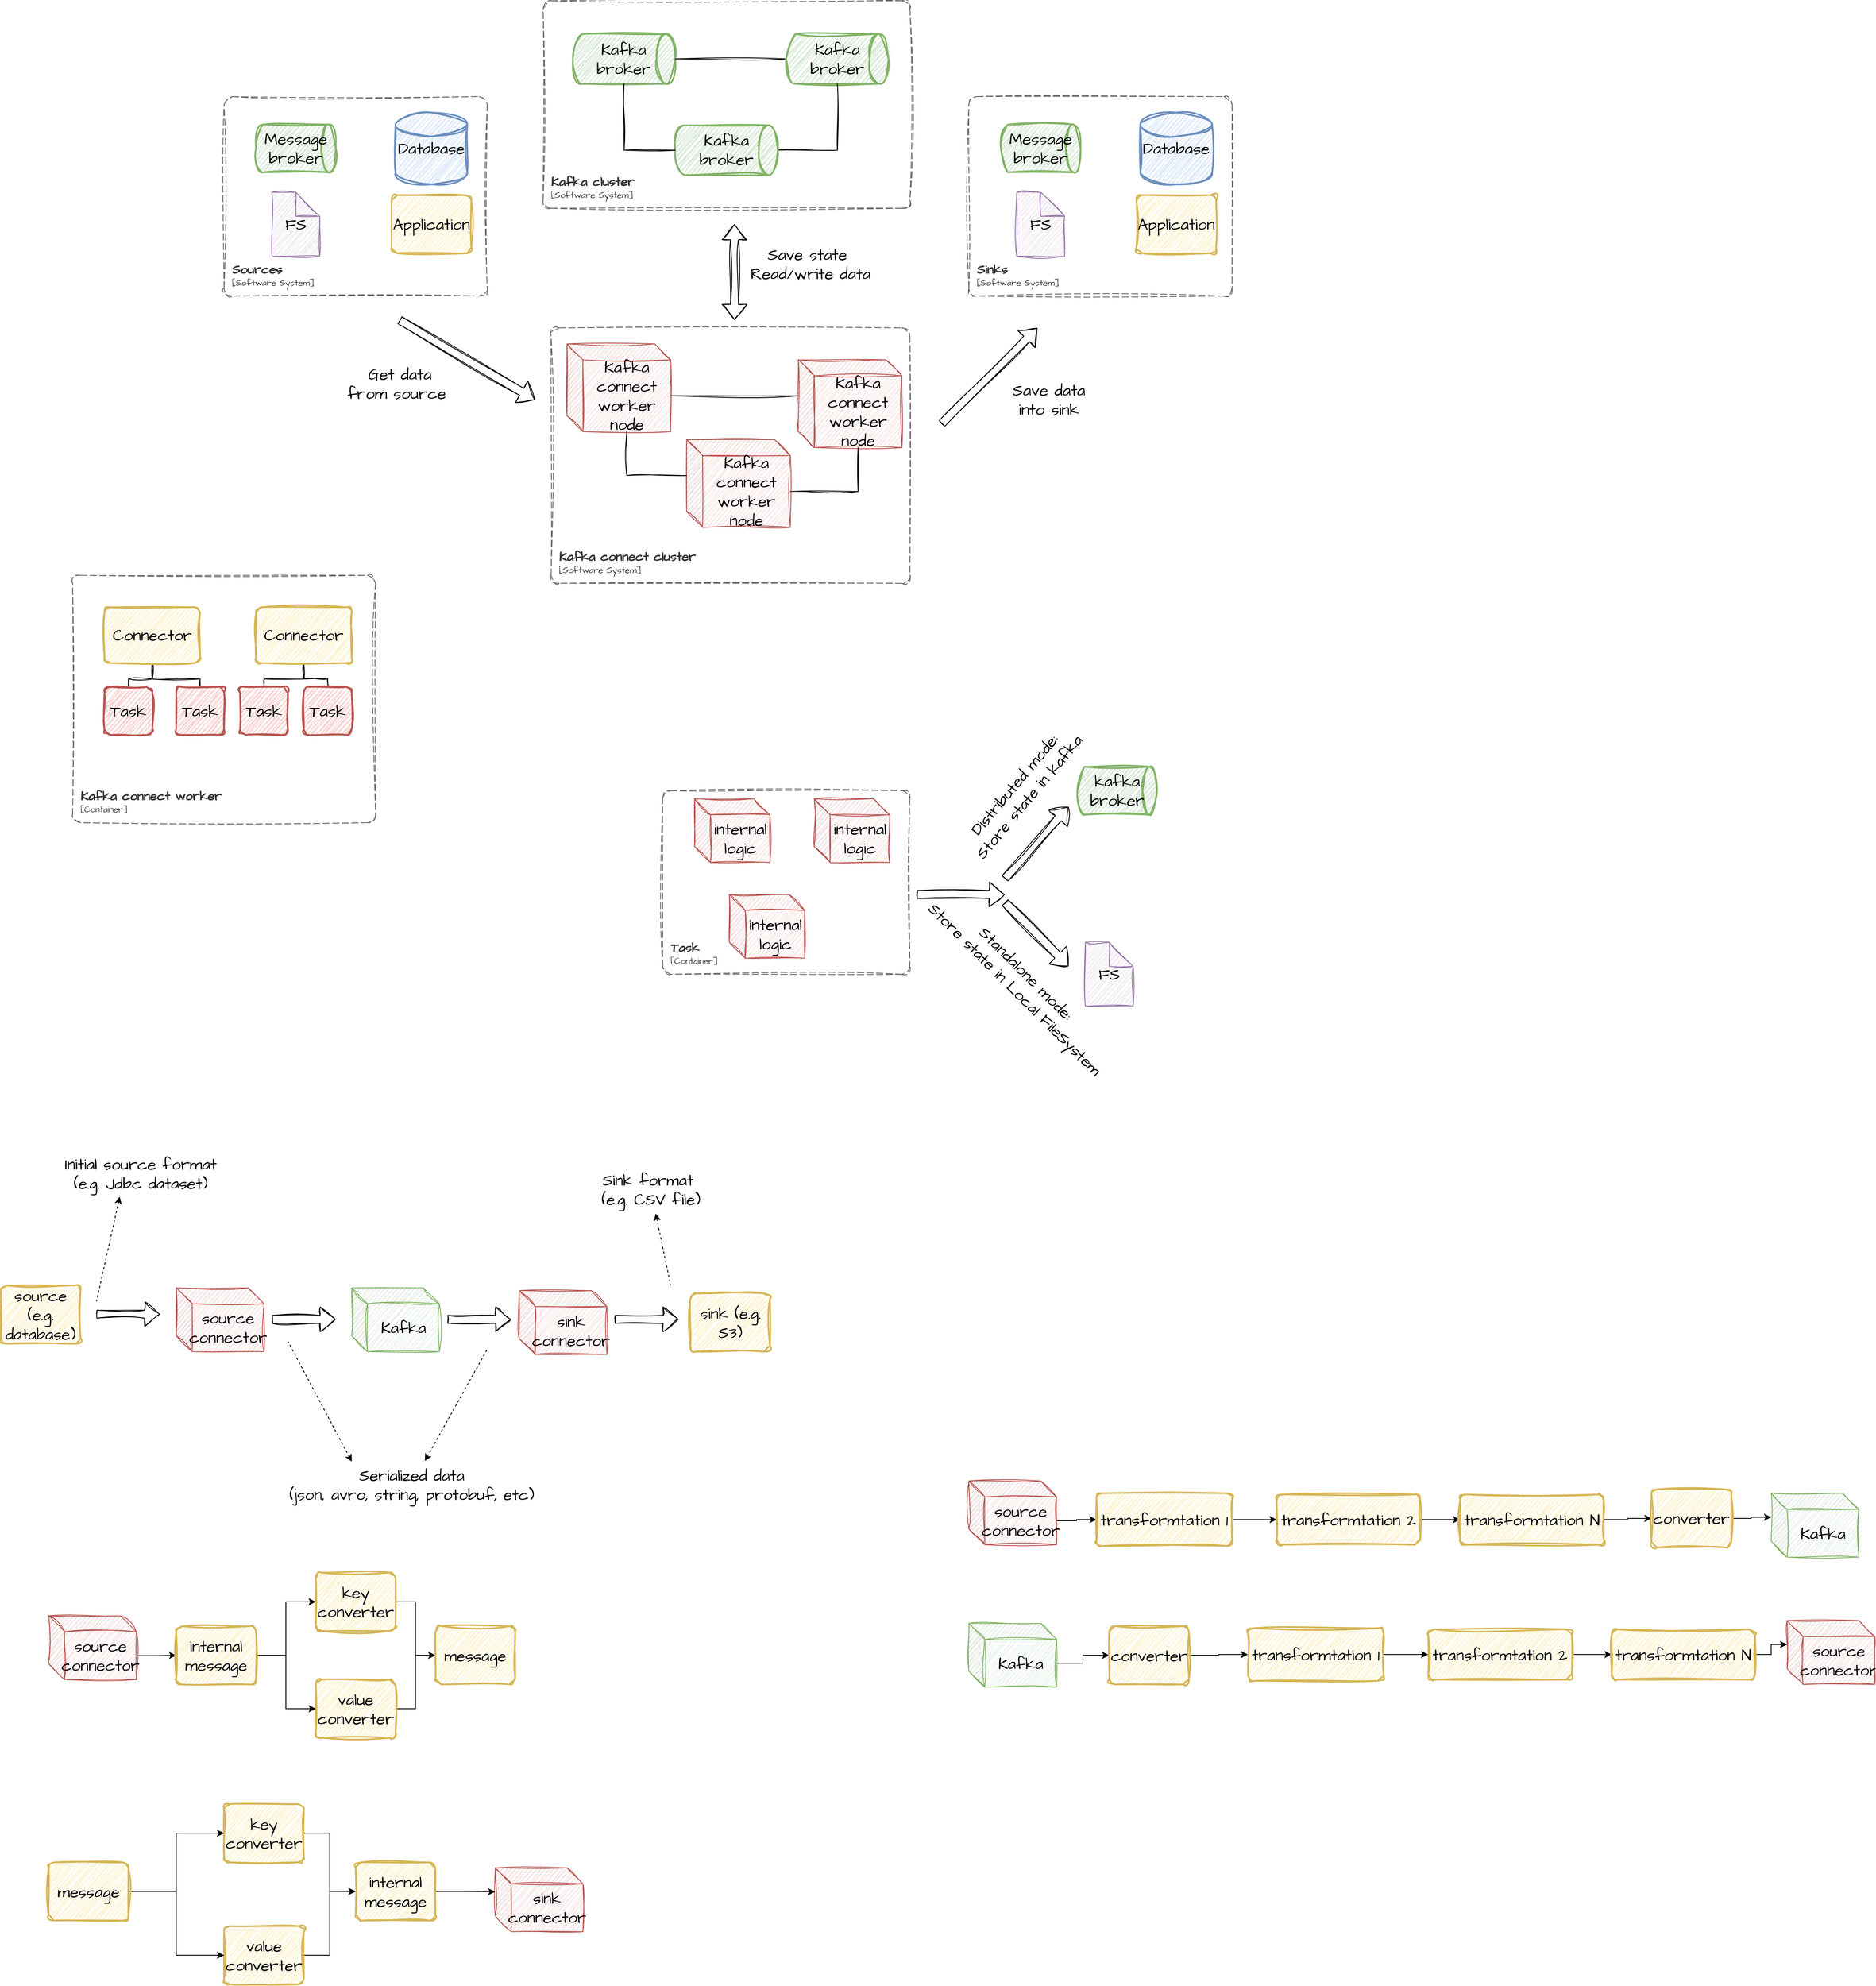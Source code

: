 <mxfile version="21.3.4" type="device">
  <diagram name="Page-1" id="x5lidyGt2dyA_7EBrP3c">
    <mxGraphModel dx="2492" dy="873" grid="1" gridSize="10" guides="1" tooltips="1" connect="1" arrows="1" fold="1" page="1" pageScale="1" pageWidth="827" pageHeight="1169" math="0" shadow="0">
      <root>
        <mxCell id="0" />
        <mxCell id="1" parent="0" />
        <mxCell id="piIGE8BUMLIYtCIoh87c-18" value="" style="group" parent="1" vertex="1" connectable="0">
          <mxGeometry x="-120" y="40" width="460" height="260" as="geometry" />
        </mxCell>
        <object placeholders="1" c4Name="Kafka cluster" c4Type="SystemScopeBoundary" c4Application="Software System" label="&lt;font style=&quot;font-size: 16px&quot;&gt;&lt;b&gt;&lt;div style=&quot;text-align: left&quot;&gt;%c4Name%&lt;/div&gt;&lt;/b&gt;&lt;/font&gt;&lt;div style=&quot;text-align: left&quot;&gt;[%c4Application%]&lt;/div&gt;" id="piIGE8BUMLIYtCIoh87c-10">
          <mxCell style="rounded=1;fontSize=11;whiteSpace=wrap;html=1;dashed=1;arcSize=20;fillColor=none;strokeColor=#666666;fontColor=#333333;labelBackgroundColor=none;align=left;verticalAlign=bottom;labelBorderColor=none;spacingTop=0;spacing=10;dashPattern=8 4;metaEdit=1;rotatable=0;perimeter=rectanglePerimeter;noLabel=0;labelPadding=0;allowArrows=0;connectable=0;expand=0;recursiveResize=0;editable=1;pointerEvents=0;absoluteArcSize=1;points=[[0.25,0,0],[0.5,0,0],[0.75,0,0],[1,0.25,0],[1,0.5,0],[1,0.75,0],[0.75,1,0],[0.5,1,0],[0.25,1,0],[0,0.75,0],[0,0.5,0],[0,0.25,0]];sketch=1;hachureGap=4;jiggle=2;curveFitting=1;fontFamily=Architects Daughter;fontSource=https%3A%2F%2Ffonts.googleapis.com%2Fcss%3Ffamily%3DArchitects%2BDaughter;" parent="piIGE8BUMLIYtCIoh87c-18" vertex="1">
            <mxGeometry width="460.0" height="260" as="geometry" />
          </mxCell>
        </object>
        <mxCell id="piIGE8BUMLIYtCIoh87c-12" value="Kafka broker" style="strokeWidth=2;html=1;shape=mxgraph.flowchart.direct_data;whiteSpace=wrap;sketch=1;hachureGap=4;jiggle=2;curveFitting=1;fontFamily=Architects Daughter;fontSource=https%3A%2F%2Ffonts.googleapis.com%2Fcss%3Ffamily%3DArchitects%2BDaughter;fontSize=20;fillColor=#d5e8d4;strokeColor=#82b366;" parent="piIGE8BUMLIYtCIoh87c-18" vertex="1">
          <mxGeometry x="37.442" y="41.6" width="128.372" height="62.4" as="geometry" />
        </mxCell>
        <mxCell id="piIGE8BUMLIYtCIoh87c-17" style="edgeStyle=orthogonalEdgeStyle;rounded=0;sketch=1;hachureGap=4;jiggle=2;curveFitting=1;orthogonalLoop=1;jettySize=auto;html=1;exitX=0;exitY=0.5;exitDx=0;exitDy=0;exitPerimeter=0;entryX=1;entryY=0.5;entryDx=0;entryDy=0;entryPerimeter=0;fontFamily=Architects Daughter;fontSource=https%3A%2F%2Ffonts.googleapis.com%2Fcss%3Ffamily%3DArchitects%2BDaughter;fontSize=16;endArrow=none;endFill=0;" parent="piIGE8BUMLIYtCIoh87c-18" source="piIGE8BUMLIYtCIoh87c-13" target="piIGE8BUMLIYtCIoh87c-12" edge="1">
          <mxGeometry relative="1" as="geometry" />
        </mxCell>
        <mxCell id="piIGE8BUMLIYtCIoh87c-13" value="Kafka broker" style="strokeWidth=2;html=1;shape=mxgraph.flowchart.direct_data;whiteSpace=wrap;sketch=1;hachureGap=4;jiggle=2;curveFitting=1;fontFamily=Architects Daughter;fontSource=https%3A%2F%2Ffonts.googleapis.com%2Fcss%3Ffamily%3DArchitects%2BDaughter;fontSize=20;fillColor=#d5e8d4;strokeColor=#82b366;" parent="piIGE8BUMLIYtCIoh87c-18" vertex="1">
          <mxGeometry x="304.884" y="41.6" width="128.372" height="62.4" as="geometry" />
        </mxCell>
        <mxCell id="piIGE8BUMLIYtCIoh87c-16" style="edgeStyle=orthogonalEdgeStyle;rounded=0;sketch=1;hachureGap=4;jiggle=2;curveFitting=1;orthogonalLoop=1;jettySize=auto;html=1;exitX=1;exitY=0.5;exitDx=0;exitDy=0;exitPerimeter=0;entryX=0.5;entryY=1;entryDx=0;entryDy=0;entryPerimeter=0;fontFamily=Architects Daughter;fontSource=https%3A%2F%2Ffonts.googleapis.com%2Fcss%3Ffamily%3DArchitects%2BDaughter;fontSize=16;endArrow=none;endFill=0;" parent="piIGE8BUMLIYtCIoh87c-18" source="piIGE8BUMLIYtCIoh87c-14" target="piIGE8BUMLIYtCIoh87c-13" edge="1">
          <mxGeometry relative="1" as="geometry" />
        </mxCell>
        <mxCell id="piIGE8BUMLIYtCIoh87c-14" value="Kafka broker" style="strokeWidth=2;html=1;shape=mxgraph.flowchart.direct_data;whiteSpace=wrap;sketch=1;hachureGap=4;jiggle=2;curveFitting=1;fontFamily=Architects Daughter;fontSource=https%3A%2F%2Ffonts.googleapis.com%2Fcss%3Ffamily%3DArchitects%2BDaughter;fontSize=20;fillColor=#d5e8d4;strokeColor=#82b366;" parent="piIGE8BUMLIYtCIoh87c-18" vertex="1">
          <mxGeometry x="165.814" y="156" width="128.372" height="62.4" as="geometry" />
        </mxCell>
        <mxCell id="piIGE8BUMLIYtCIoh87c-15" style="edgeStyle=orthogonalEdgeStyle;rounded=0;sketch=1;hachureGap=4;jiggle=2;curveFitting=1;orthogonalLoop=1;jettySize=auto;html=1;exitX=0.5;exitY=1;exitDx=0;exitDy=0;exitPerimeter=0;entryX=0;entryY=0.5;entryDx=0;entryDy=0;entryPerimeter=0;fontFamily=Architects Daughter;fontSource=https%3A%2F%2Ffonts.googleapis.com%2Fcss%3Ffamily%3DArchitects%2BDaughter;fontSize=16;endArrow=none;endFill=0;" parent="piIGE8BUMLIYtCIoh87c-18" source="piIGE8BUMLIYtCIoh87c-12" target="piIGE8BUMLIYtCIoh87c-14" edge="1">
          <mxGeometry relative="1" as="geometry" />
        </mxCell>
        <mxCell id="piIGE8BUMLIYtCIoh87c-38" value="" style="group" parent="1" vertex="1" connectable="0">
          <mxGeometry x="-110" y="450" width="450" height="320" as="geometry" />
        </mxCell>
        <mxCell id="piIGE8BUMLIYtCIoh87c-31" value="Kafka connect worker node" style="shape=cube;whiteSpace=wrap;html=1;boundedLbl=1;backgroundOutline=1;darkOpacity=0.05;darkOpacity2=0.1;sketch=1;hachureGap=4;jiggle=2;curveFitting=1;fontFamily=Architects Daughter;fontSource=https%3A%2F%2Ffonts.googleapis.com%2Fcss%3Ffamily%3DArchitects%2BDaughter;fontSize=20;fillColor=#f8cecc;strokeColor=#b85450;" parent="piIGE8BUMLIYtCIoh87c-38" vertex="1">
          <mxGeometry x="20" y="20" width="130" height="110" as="geometry" />
        </mxCell>
        <object placeholders="1" c4Name="Kafka connect cluster" c4Type="SystemScopeBoundary" c4Application="Software System" label="&lt;font style=&quot;font-size: 16px&quot;&gt;&lt;b&gt;&lt;div style=&quot;text-align: left&quot;&gt;%c4Name%&lt;/div&gt;&lt;/b&gt;&lt;/font&gt;&lt;div style=&quot;text-align: left&quot;&gt;[%c4Application%]&lt;/div&gt;" id="piIGE8BUMLIYtCIoh87c-19">
          <mxCell style="rounded=1;fontSize=11;whiteSpace=wrap;html=1;dashed=1;arcSize=20;fillColor=none;strokeColor=#666666;fontColor=#333333;labelBackgroundColor=none;align=left;verticalAlign=bottom;labelBorderColor=none;spacingTop=0;spacing=10;dashPattern=8 4;metaEdit=1;rotatable=0;perimeter=rectanglePerimeter;noLabel=0;labelPadding=0;allowArrows=0;connectable=0;expand=0;recursiveResize=0;editable=1;pointerEvents=0;absoluteArcSize=1;points=[[0.25,0,0],[0.5,0,0],[0.75,0,0],[1,0.25,0],[1,0.5,0],[1,0.75,0],[0.75,1,0],[0.5,1,0],[0.25,1,0],[0,0.75,0],[0,0.5,0],[0,0.25,0]];sketch=1;hachureGap=4;jiggle=2;curveFitting=1;fontFamily=Architects Daughter;fontSource=https%3A%2F%2Ffonts.googleapis.com%2Fcss%3Ffamily%3DArchitects%2BDaughter;" parent="piIGE8BUMLIYtCIoh87c-38" vertex="1">
            <mxGeometry width="450" height="320" as="geometry" />
          </mxCell>
        </object>
        <mxCell id="piIGE8BUMLIYtCIoh87c-37" style="edgeStyle=orthogonalEdgeStyle;rounded=0;sketch=1;hachureGap=4;jiggle=2;curveFitting=1;orthogonalLoop=1;jettySize=auto;html=1;exitX=0;exitY=0;exitDx=0;exitDy=45;exitPerimeter=0;entryX=0;entryY=0;entryDx=130;entryDy=65;entryPerimeter=0;fontFamily=Architects Daughter;fontSource=https%3A%2F%2Ffonts.googleapis.com%2Fcss%3Ffamily%3DArchitects%2BDaughter;fontSize=16;endArrow=none;endFill=0;" parent="piIGE8BUMLIYtCIoh87c-38" source="piIGE8BUMLIYtCIoh87c-33" target="piIGE8BUMLIYtCIoh87c-31" edge="1">
          <mxGeometry relative="1" as="geometry" />
        </mxCell>
        <mxCell id="piIGE8BUMLIYtCIoh87c-33" value="Kafka connect worker node" style="shape=cube;whiteSpace=wrap;html=1;boundedLbl=1;backgroundOutline=1;darkOpacity=0.05;darkOpacity2=0.1;sketch=1;hachureGap=4;jiggle=2;curveFitting=1;fontFamily=Architects Daughter;fontSource=https%3A%2F%2Ffonts.googleapis.com%2Fcss%3Ffamily%3DArchitects%2BDaughter;fontSize=20;fillColor=#f8cecc;strokeColor=#b85450;" parent="piIGE8BUMLIYtCIoh87c-38" vertex="1">
          <mxGeometry x="310" y="40" width="130" height="110" as="geometry" />
        </mxCell>
        <mxCell id="piIGE8BUMLIYtCIoh87c-36" style="edgeStyle=orthogonalEdgeStyle;rounded=0;sketch=1;hachureGap=4;jiggle=2;curveFitting=1;orthogonalLoop=1;jettySize=auto;html=1;exitX=0;exitY=0;exitDx=130;exitDy=65;exitPerimeter=0;entryX=0;entryY=0;entryDx=75;entryDy=110;entryPerimeter=0;fontFamily=Architects Daughter;fontSource=https%3A%2F%2Ffonts.googleapis.com%2Fcss%3Ffamily%3DArchitects%2BDaughter;fontSize=16;endArrow=none;endFill=0;" parent="piIGE8BUMLIYtCIoh87c-38" source="piIGE8BUMLIYtCIoh87c-34" target="piIGE8BUMLIYtCIoh87c-33" edge="1">
          <mxGeometry relative="1" as="geometry" />
        </mxCell>
        <mxCell id="piIGE8BUMLIYtCIoh87c-34" value="Kafka connect worker node" style="shape=cube;whiteSpace=wrap;html=1;boundedLbl=1;backgroundOutline=1;darkOpacity=0.05;darkOpacity2=0.1;sketch=1;hachureGap=4;jiggle=2;curveFitting=1;fontFamily=Architects Daughter;fontSource=https%3A%2F%2Ffonts.googleapis.com%2Fcss%3Ffamily%3DArchitects%2BDaughter;fontSize=20;fillColor=#f8cecc;strokeColor=#b85450;" parent="piIGE8BUMLIYtCIoh87c-38" vertex="1">
          <mxGeometry x="170" y="140" width="130" height="110" as="geometry" />
        </mxCell>
        <mxCell id="piIGE8BUMLIYtCIoh87c-35" style="edgeStyle=orthogonalEdgeStyle;rounded=0;sketch=1;hachureGap=4;jiggle=2;curveFitting=1;orthogonalLoop=1;jettySize=auto;html=1;exitX=0;exitY=0;exitDx=75;exitDy=110;exitPerimeter=0;entryX=0;entryY=0;entryDx=0;entryDy=45;entryPerimeter=0;fontFamily=Architects Daughter;fontSource=https%3A%2F%2Ffonts.googleapis.com%2Fcss%3Ffamily%3DArchitects%2BDaughter;fontSize=16;endArrow=none;endFill=0;" parent="piIGE8BUMLIYtCIoh87c-38" source="piIGE8BUMLIYtCIoh87c-31" target="piIGE8BUMLIYtCIoh87c-34" edge="1">
          <mxGeometry relative="1" as="geometry" />
        </mxCell>
        <mxCell id="piIGE8BUMLIYtCIoh87c-40" value="" style="group" parent="1" vertex="1" connectable="0">
          <mxGeometry x="-520" y="160" width="330" height="250" as="geometry" />
        </mxCell>
        <object placeholders="1" c4Name="Sources" c4Type="SystemScopeBoundary" c4Application="Software System" label="&lt;font style=&quot;font-size: 16px&quot;&gt;&lt;b&gt;&lt;div style=&quot;text-align: left&quot;&gt;%c4Name%&lt;/div&gt;&lt;/b&gt;&lt;/font&gt;&lt;div style=&quot;text-align: left&quot;&gt;[%c4Application%]&lt;/div&gt;" id="piIGE8BUMLIYtCIoh87c-27">
          <mxCell style="rounded=1;fontSize=11;whiteSpace=wrap;html=1;dashed=1;arcSize=20;fillColor=none;strokeColor=#666666;fontColor=#333333;labelBackgroundColor=none;align=left;verticalAlign=bottom;labelBorderColor=none;spacingTop=0;spacing=10;dashPattern=8 4;metaEdit=1;rotatable=0;perimeter=rectanglePerimeter;noLabel=0;labelPadding=0;allowArrows=0;connectable=0;expand=0;recursiveResize=0;editable=1;pointerEvents=0;absoluteArcSize=1;points=[[0.25,0,0],[0.5,0,0],[0.75,0,0],[1,0.25,0],[1,0.5,0],[1,0.75,0],[0.75,1,0],[0.5,1,0],[0.25,1,0],[0,0.75,0],[0,0.5,0],[0,0.25,0]];sketch=1;hachureGap=4;jiggle=2;curveFitting=1;fontFamily=Architects Daughter;fontSource=https%3A%2F%2Ffonts.googleapis.com%2Fcss%3Ffamily%3DArchitects%2BDaughter;" parent="piIGE8BUMLIYtCIoh87c-40" vertex="1">
            <mxGeometry width="330" height="250" as="geometry" />
          </mxCell>
        </object>
        <mxCell id="piIGE8BUMLIYtCIoh87c-28" value="Message broker" style="strokeWidth=2;html=1;shape=mxgraph.flowchart.direct_data;whiteSpace=wrap;sketch=1;hachureGap=4;jiggle=2;curveFitting=1;fontFamily=Architects Daughter;fontSource=https%3A%2F%2Ffonts.googleapis.com%2Fcss%3Ffamily%3DArchitects%2BDaughter;fontSize=20;fillColor=#d5e8d4;strokeColor=#82b366;" parent="piIGE8BUMLIYtCIoh87c-40" vertex="1">
          <mxGeometry x="40" y="35" width="100" height="60" as="geometry" />
        </mxCell>
        <mxCell id="piIGE8BUMLIYtCIoh87c-29" value="Database" style="strokeWidth=2;html=1;shape=mxgraph.flowchart.database;whiteSpace=wrap;sketch=1;hachureGap=4;jiggle=2;curveFitting=1;fontFamily=Architects Daughter;fontSource=https%3A%2F%2Ffonts.googleapis.com%2Fcss%3Ffamily%3DArchitects%2BDaughter;fontSize=20;fillColor=#dae8fc;strokeColor=#6c8ebf;" parent="piIGE8BUMLIYtCIoh87c-40" vertex="1">
          <mxGeometry x="215" y="20" width="90" height="90" as="geometry" />
        </mxCell>
        <mxCell id="piIGE8BUMLIYtCIoh87c-30" value="Application" style="rounded=1;whiteSpace=wrap;html=1;absoluteArcSize=1;arcSize=14;strokeWidth=2;sketch=1;hachureGap=4;jiggle=2;curveFitting=1;fontFamily=Architects Daughter;fontSource=https%3A%2F%2Ffonts.googleapis.com%2Fcss%3Ffamily%3DArchitects%2BDaughter;fontSize=20;fillColor=#fff2cc;strokeColor=#d6b656;" parent="piIGE8BUMLIYtCIoh87c-40" vertex="1">
          <mxGeometry x="210" y="123.5" width="100" height="73" as="geometry" />
        </mxCell>
        <mxCell id="piIGE8BUMLIYtCIoh87c-39" value="FS" style="shape=note;whiteSpace=wrap;html=1;backgroundOutline=1;darkOpacity=0.05;sketch=1;hachureGap=4;jiggle=2;curveFitting=1;fontFamily=Architects Daughter;fontSource=https%3A%2F%2Ffonts.googleapis.com%2Fcss%3Ffamily%3DArchitects%2BDaughter;fontSize=20;fillColor=#e1d5e7;strokeColor=#9673a6;" parent="piIGE8BUMLIYtCIoh87c-40" vertex="1">
          <mxGeometry x="60" y="120" width="60" height="80" as="geometry" />
        </mxCell>
        <mxCell id="piIGE8BUMLIYtCIoh87c-41" value="" style="group" parent="1" vertex="1" connectable="0">
          <mxGeometry x="414" y="160" width="330" height="250" as="geometry" />
        </mxCell>
        <object placeholders="1" c4Name="Sinks" c4Type="SystemScopeBoundary" c4Application="Software System" label="&lt;font style=&quot;font-size: 16px&quot;&gt;&lt;b&gt;&lt;div style=&quot;text-align: left&quot;&gt;%c4Name%&lt;/div&gt;&lt;/b&gt;&lt;/font&gt;&lt;div style=&quot;text-align: left&quot;&gt;[%c4Application%]&lt;/div&gt;" id="piIGE8BUMLIYtCIoh87c-42">
          <mxCell style="rounded=1;fontSize=11;whiteSpace=wrap;html=1;dashed=1;arcSize=20;fillColor=none;strokeColor=#666666;fontColor=#333333;labelBackgroundColor=none;align=left;verticalAlign=bottom;labelBorderColor=none;spacingTop=0;spacing=10;dashPattern=8 4;metaEdit=1;rotatable=0;perimeter=rectanglePerimeter;noLabel=0;labelPadding=0;allowArrows=0;connectable=0;expand=0;recursiveResize=0;editable=1;pointerEvents=0;absoluteArcSize=1;points=[[0.25,0,0],[0.5,0,0],[0.75,0,0],[1,0.25,0],[1,0.5,0],[1,0.75,0],[0.75,1,0],[0.5,1,0],[0.25,1,0],[0,0.75,0],[0,0.5,0],[0,0.25,0]];sketch=1;hachureGap=4;jiggle=2;curveFitting=1;fontFamily=Architects Daughter;fontSource=https%3A%2F%2Ffonts.googleapis.com%2Fcss%3Ffamily%3DArchitects%2BDaughter;" parent="piIGE8BUMLIYtCIoh87c-41" vertex="1">
            <mxGeometry width="330" height="250" as="geometry" />
          </mxCell>
        </object>
        <mxCell id="piIGE8BUMLIYtCIoh87c-43" value="Message broker" style="strokeWidth=2;html=1;shape=mxgraph.flowchart.direct_data;whiteSpace=wrap;sketch=1;hachureGap=4;jiggle=2;curveFitting=1;fontFamily=Architects Daughter;fontSource=https%3A%2F%2Ffonts.googleapis.com%2Fcss%3Ffamily%3DArchitects%2BDaughter;fontSize=20;fillColor=#d5e8d4;strokeColor=#82b366;" parent="piIGE8BUMLIYtCIoh87c-41" vertex="1">
          <mxGeometry x="40" y="35" width="100" height="60" as="geometry" />
        </mxCell>
        <mxCell id="piIGE8BUMLIYtCIoh87c-44" value="Database" style="strokeWidth=2;html=1;shape=mxgraph.flowchart.database;whiteSpace=wrap;sketch=1;hachureGap=4;jiggle=2;curveFitting=1;fontFamily=Architects Daughter;fontSource=https%3A%2F%2Ffonts.googleapis.com%2Fcss%3Ffamily%3DArchitects%2BDaughter;fontSize=20;fillColor=#dae8fc;strokeColor=#6c8ebf;" parent="piIGE8BUMLIYtCIoh87c-41" vertex="1">
          <mxGeometry x="215" y="20" width="90" height="90" as="geometry" />
        </mxCell>
        <mxCell id="piIGE8BUMLIYtCIoh87c-45" value="Application" style="rounded=1;whiteSpace=wrap;html=1;absoluteArcSize=1;arcSize=14;strokeWidth=2;sketch=1;hachureGap=4;jiggle=2;curveFitting=1;fontFamily=Architects Daughter;fontSource=https%3A%2F%2Ffonts.googleapis.com%2Fcss%3Ffamily%3DArchitects%2BDaughter;fontSize=20;fillColor=#fff2cc;strokeColor=#d6b656;" parent="piIGE8BUMLIYtCIoh87c-41" vertex="1">
          <mxGeometry x="210" y="123.5" width="100" height="73" as="geometry" />
        </mxCell>
        <mxCell id="piIGE8BUMLIYtCIoh87c-46" value="FS" style="shape=note;whiteSpace=wrap;html=1;backgroundOutline=1;darkOpacity=0.05;sketch=1;hachureGap=4;jiggle=2;curveFitting=1;fontFamily=Architects Daughter;fontSource=https%3A%2F%2Ffonts.googleapis.com%2Fcss%3Ffamily%3DArchitects%2BDaughter;fontSize=20;fillColor=#e1d5e7;strokeColor=#9673a6;" parent="piIGE8BUMLIYtCIoh87c-41" vertex="1">
          <mxGeometry x="60" y="120" width="60" height="80" as="geometry" />
        </mxCell>
        <mxCell id="piIGE8BUMLIYtCIoh87c-47" value="" style="shape=flexArrow;endArrow=classic;startArrow=classic;html=1;rounded=0;sketch=1;hachureGap=4;jiggle=2;curveFitting=1;fontFamily=Architects Daughter;fontSource=https%3A%2F%2Ffonts.googleapis.com%2Fcss%3Ffamily%3DArchitects%2BDaughter;fontSize=16;" parent="1" edge="1">
          <mxGeometry width="100" height="100" relative="1" as="geometry">
            <mxPoint x="120" y="440" as="sourcePoint" />
            <mxPoint x="120" y="320" as="targetPoint" />
          </mxGeometry>
        </mxCell>
        <mxCell id="piIGE8BUMLIYtCIoh87c-48" value="" style="shape=flexArrow;endArrow=classic;html=1;rounded=0;sketch=1;hachureGap=4;jiggle=2;curveFitting=1;fontFamily=Architects Daughter;fontSource=https%3A%2F%2Ffonts.googleapis.com%2Fcss%3Ffamily%3DArchitects%2BDaughter;fontSize=16;" parent="1" edge="1">
          <mxGeometry width="50" height="50" relative="1" as="geometry">
            <mxPoint x="-300" y="440" as="sourcePoint" />
            <mxPoint x="-130" y="540" as="targetPoint" />
          </mxGeometry>
        </mxCell>
        <mxCell id="piIGE8BUMLIYtCIoh87c-49" value="" style="shape=flexArrow;endArrow=classic;html=1;rounded=0;sketch=1;hachureGap=4;jiggle=2;curveFitting=1;fontFamily=Architects Daughter;fontSource=https%3A%2F%2Ffonts.googleapis.com%2Fcss%3Ffamily%3DArchitects%2BDaughter;fontSize=16;" parent="1" edge="1">
          <mxGeometry width="50" height="50" relative="1" as="geometry">
            <mxPoint x="380.0" y="570" as="sourcePoint" />
            <mxPoint x="500" y="450" as="targetPoint" />
          </mxGeometry>
        </mxCell>
        <mxCell id="piIGE8BUMLIYtCIoh87c-50" value="Save state&amp;nbsp;&lt;br&gt;Read/write data" style="text;html=1;align=center;verticalAlign=middle;resizable=0;points=[];autosize=1;strokeColor=none;fillColor=none;fontSize=20;fontFamily=Architects Daughter;" parent="1" vertex="1">
          <mxGeometry x="130" y="340" width="170" height="60" as="geometry" />
        </mxCell>
        <mxCell id="piIGE8BUMLIYtCIoh87c-51" value="Get data &lt;br&gt;from source&amp;nbsp;" style="text;html=1;align=center;verticalAlign=middle;resizable=0;points=[];autosize=1;strokeColor=none;fillColor=none;fontSize=20;fontFamily=Architects Daughter;" parent="1" vertex="1">
          <mxGeometry x="-380" y="490" width="160" height="60" as="geometry" />
        </mxCell>
        <mxCell id="piIGE8BUMLIYtCIoh87c-52" value="Save data&lt;br&gt;into sink" style="text;html=1;align=center;verticalAlign=middle;resizable=0;points=[];autosize=1;strokeColor=none;fillColor=none;fontSize=20;fontFamily=Architects Daughter;" parent="1" vertex="1">
          <mxGeometry x="459" y="510" width="110" height="60" as="geometry" />
        </mxCell>
        <object placeholders="1" c4Name="Kafka connect worker" c4Type="ContainerScopeBoundary" c4Application="Container" label="&lt;font style=&quot;font-size: 16px&quot;&gt;&lt;b&gt;&lt;div style=&quot;text-align: left&quot;&gt;%c4Name%&lt;/div&gt;&lt;/b&gt;&lt;/font&gt;&lt;div style=&quot;text-align: left&quot;&gt;[%c4Application%]&lt;/div&gt;" id="piIGE8BUMLIYtCIoh87c-53">
          <mxCell style="rounded=1;fontSize=11;whiteSpace=wrap;html=1;dashed=1;arcSize=20;fillColor=none;strokeColor=#666666;fontColor=#333333;labelBackgroundColor=none;align=left;verticalAlign=bottom;labelBorderColor=none;spacingTop=0;spacing=10;dashPattern=8 4;metaEdit=1;rotatable=0;perimeter=rectanglePerimeter;noLabel=0;labelPadding=0;allowArrows=0;connectable=0;expand=0;recursiveResize=0;editable=1;pointerEvents=0;absoluteArcSize=1;points=[[0.25,0,0],[0.5,0,0],[0.75,0,0],[1,0.25,0],[1,0.5,0],[1,0.75,0],[0.75,1,0],[0.5,1,0],[0.25,1,0],[0,0.75,0],[0,0.5,0],[0,0.25,0]];sketch=1;hachureGap=4;jiggle=2;curveFitting=1;fontFamily=Architects Daughter;fontSource=https%3A%2F%2Ffonts.googleapis.com%2Fcss%3Ffamily%3DArchitects%2BDaughter;" parent="1" vertex="1">
            <mxGeometry x="-710" y="760" width="380" height="310" as="geometry" />
          </mxCell>
        </object>
        <mxCell id="piIGE8BUMLIYtCIoh87c-61" style="edgeStyle=orthogonalEdgeStyle;rounded=0;sketch=1;hachureGap=4;jiggle=2;curveFitting=1;orthogonalLoop=1;jettySize=auto;html=1;exitX=0.5;exitY=1;exitDx=0;exitDy=0;entryX=0.5;entryY=0;entryDx=0;entryDy=0;fontFamily=Architects Daughter;fontSource=https%3A%2F%2Ffonts.googleapis.com%2Fcss%3Ffamily%3DArchitects%2BDaughter;fontSize=16;endArrow=none;endFill=0;" parent="1" source="piIGE8BUMLIYtCIoh87c-54" target="piIGE8BUMLIYtCIoh87c-56" edge="1">
          <mxGeometry relative="1" as="geometry" />
        </mxCell>
        <mxCell id="piIGE8BUMLIYtCIoh87c-62" style="edgeStyle=orthogonalEdgeStyle;rounded=0;sketch=1;hachureGap=4;jiggle=2;curveFitting=1;orthogonalLoop=1;jettySize=auto;html=1;exitX=0.5;exitY=1;exitDx=0;exitDy=0;entryX=0.5;entryY=0;entryDx=0;entryDy=0;fontFamily=Architects Daughter;fontSource=https%3A%2F%2Ffonts.googleapis.com%2Fcss%3Ffamily%3DArchitects%2BDaughter;fontSize=16;endArrow=none;endFill=0;" parent="1" source="piIGE8BUMLIYtCIoh87c-54" target="piIGE8BUMLIYtCIoh87c-57" edge="1">
          <mxGeometry relative="1" as="geometry" />
        </mxCell>
        <mxCell id="piIGE8BUMLIYtCIoh87c-54" value="Connector" style="rounded=1;whiteSpace=wrap;html=1;absoluteArcSize=1;arcSize=14;strokeWidth=2;sketch=1;hachureGap=4;jiggle=2;curveFitting=1;fontFamily=Architects Daughter;fontSource=https%3A%2F%2Ffonts.googleapis.com%2Fcss%3Ffamily%3DArchitects%2BDaughter;fontSize=20;fillColor=#fff2cc;strokeColor=#d6b656;" parent="1" vertex="1">
          <mxGeometry x="-670" y="800" width="120" height="70" as="geometry" />
        </mxCell>
        <mxCell id="piIGE8BUMLIYtCIoh87c-63" style="edgeStyle=orthogonalEdgeStyle;rounded=0;sketch=1;hachureGap=4;jiggle=2;curveFitting=1;orthogonalLoop=1;jettySize=auto;html=1;exitX=0.5;exitY=1;exitDx=0;exitDy=0;entryX=0.5;entryY=0;entryDx=0;entryDy=0;fontFamily=Architects Daughter;fontSource=https%3A%2F%2Ffonts.googleapis.com%2Fcss%3Ffamily%3DArchitects%2BDaughter;fontSize=16;endArrow=none;endFill=0;" parent="1" source="piIGE8BUMLIYtCIoh87c-55" target="piIGE8BUMLIYtCIoh87c-58" edge="1">
          <mxGeometry relative="1" as="geometry" />
        </mxCell>
        <mxCell id="piIGE8BUMLIYtCIoh87c-64" style="edgeStyle=orthogonalEdgeStyle;rounded=0;sketch=1;hachureGap=4;jiggle=2;curveFitting=1;orthogonalLoop=1;jettySize=auto;html=1;exitX=0.5;exitY=1;exitDx=0;exitDy=0;entryX=0.5;entryY=0;entryDx=0;entryDy=0;fontFamily=Architects Daughter;fontSource=https%3A%2F%2Ffonts.googleapis.com%2Fcss%3Ffamily%3DArchitects%2BDaughter;fontSize=16;endArrow=none;endFill=0;" parent="1" source="piIGE8BUMLIYtCIoh87c-55" target="piIGE8BUMLIYtCIoh87c-59" edge="1">
          <mxGeometry relative="1" as="geometry" />
        </mxCell>
        <mxCell id="piIGE8BUMLIYtCIoh87c-55" value="Connector" style="rounded=1;whiteSpace=wrap;html=1;absoluteArcSize=1;arcSize=14;strokeWidth=2;sketch=1;hachureGap=4;jiggle=2;curveFitting=1;fontFamily=Architects Daughter;fontSource=https%3A%2F%2Ffonts.googleapis.com%2Fcss%3Ffamily%3DArchitects%2BDaughter;fontSize=20;fillColor=#fff2cc;strokeColor=#d6b656;" parent="1" vertex="1">
          <mxGeometry x="-480" y="800" width="120" height="70" as="geometry" />
        </mxCell>
        <mxCell id="piIGE8BUMLIYtCIoh87c-56" value="Task" style="rounded=1;whiteSpace=wrap;html=1;absoluteArcSize=1;arcSize=14;strokeWidth=2;sketch=1;hachureGap=4;jiggle=2;curveFitting=1;fontFamily=Architects Daughter;fontSource=https%3A%2F%2Ffonts.googleapis.com%2Fcss%3Ffamily%3DArchitects%2BDaughter;fontSize=20;fillColor=#f8cecc;strokeColor=#b85450;" parent="1" vertex="1">
          <mxGeometry x="-670" y="900" width="60" height="60" as="geometry" />
        </mxCell>
        <mxCell id="piIGE8BUMLIYtCIoh87c-57" value="Task" style="rounded=1;whiteSpace=wrap;html=1;absoluteArcSize=1;arcSize=14;strokeWidth=2;sketch=1;hachureGap=4;jiggle=2;curveFitting=1;fontFamily=Architects Daughter;fontSource=https%3A%2F%2Ffonts.googleapis.com%2Fcss%3Ffamily%3DArchitects%2BDaughter;fontSize=20;fillColor=#f8cecc;strokeColor=#b85450;" parent="1" vertex="1">
          <mxGeometry x="-580" y="900" width="60" height="60" as="geometry" />
        </mxCell>
        <mxCell id="piIGE8BUMLIYtCIoh87c-58" value="Task" style="rounded=1;whiteSpace=wrap;html=1;absoluteArcSize=1;arcSize=14;strokeWidth=2;sketch=1;hachureGap=4;jiggle=2;curveFitting=1;fontFamily=Architects Daughter;fontSource=https%3A%2F%2Ffonts.googleapis.com%2Fcss%3Ffamily%3DArchitects%2BDaughter;fontSize=20;fillColor=#f8cecc;strokeColor=#b85450;" parent="1" vertex="1">
          <mxGeometry x="-500" y="900" width="60" height="60" as="geometry" />
        </mxCell>
        <mxCell id="piIGE8BUMLIYtCIoh87c-59" value="Task" style="rounded=1;whiteSpace=wrap;html=1;absoluteArcSize=1;arcSize=14;strokeWidth=2;sketch=1;hachureGap=4;jiggle=2;curveFitting=1;fontFamily=Architects Daughter;fontSource=https%3A%2F%2Ffonts.googleapis.com%2Fcss%3Ffamily%3DArchitects%2BDaughter;fontSize=20;fillColor=#f8cecc;strokeColor=#b85450;" parent="1" vertex="1">
          <mxGeometry x="-420" y="900" width="60" height="60" as="geometry" />
        </mxCell>
        <object placeholders="1" c4Name="Task" c4Type="ContainerScopeBoundary" c4Application="Container" label="&lt;font style=&quot;font-size: 16px&quot;&gt;&lt;b&gt;&lt;div style=&quot;text-align: left&quot;&gt;%c4Name%&lt;/div&gt;&lt;/b&gt;&lt;/font&gt;&lt;div style=&quot;text-align: left&quot;&gt;[%c4Application%]&lt;/div&gt;" id="BXxv7Mt1c0k8-cqSxBr2-15">
          <mxCell style="rounded=1;fontSize=11;whiteSpace=wrap;html=1;dashed=1;arcSize=20;fillColor=none;strokeColor=#666666;fontColor=#333333;labelBackgroundColor=none;align=left;verticalAlign=bottom;labelBorderColor=none;spacingTop=0;spacing=10;dashPattern=8 4;metaEdit=1;rotatable=0;perimeter=rectanglePerimeter;noLabel=0;labelPadding=0;allowArrows=0;connectable=0;expand=0;recursiveResize=0;editable=1;pointerEvents=0;absoluteArcSize=1;points=[[0.25,0,0],[0.5,0,0],[0.75,0,0],[1,0.25,0],[1,0.5,0],[1,0.75,0],[0.75,1,0],[0.5,1,0],[0.25,1,0],[0,0.75,0],[0,0.5,0],[0,0.25,0]];sketch=1;hachureGap=4;jiggle=2;curveFitting=1;fontFamily=Architects Daughter;fontSource=https%3A%2F%2Ffonts.googleapis.com%2Fcss%3Ffamily%3DArchitects%2BDaughter;" parent="1" vertex="1">
            <mxGeometry x="30" y="1030" width="310" height="230" as="geometry" />
          </mxCell>
        </object>
        <mxCell id="BXxv7Mt1c0k8-cqSxBr2-16" value="internal logic" style="shape=cube;whiteSpace=wrap;html=1;boundedLbl=1;backgroundOutline=1;darkOpacity=0.05;darkOpacity2=0.1;sketch=1;hachureGap=4;jiggle=2;curveFitting=1;fontFamily=Architects Daughter;fontSource=https%3A%2F%2Ffonts.googleapis.com%2Fcss%3Ffamily%3DArchitects%2BDaughter;fontSize=20;fillColor=#f8cecc;strokeColor=#b85450;" parent="1" vertex="1">
          <mxGeometry x="70" y="1040" width="94.55" height="80" as="geometry" />
        </mxCell>
        <mxCell id="BXxv7Mt1c0k8-cqSxBr2-17" value="internal logic" style="shape=cube;whiteSpace=wrap;html=1;boundedLbl=1;backgroundOutline=1;darkOpacity=0.05;darkOpacity2=0.1;sketch=1;hachureGap=4;jiggle=2;curveFitting=1;fontFamily=Architects Daughter;fontSource=https%3A%2F%2Ffonts.googleapis.com%2Fcss%3Ffamily%3DArchitects%2BDaughter;fontSize=20;fillColor=#f8cecc;strokeColor=#b85450;" parent="1" vertex="1">
          <mxGeometry x="220" y="1040" width="94.55" height="80" as="geometry" />
        </mxCell>
        <mxCell id="BXxv7Mt1c0k8-cqSxBr2-18" value="internal logic" style="shape=cube;whiteSpace=wrap;html=1;boundedLbl=1;backgroundOutline=1;darkOpacity=0.05;darkOpacity2=0.1;sketch=1;hachureGap=4;jiggle=2;curveFitting=1;fontFamily=Architects Daughter;fontSource=https%3A%2F%2Ffonts.googleapis.com%2Fcss%3Ffamily%3DArchitects%2BDaughter;fontSize=20;fillColor=#f8cecc;strokeColor=#b85450;" parent="1" vertex="1">
          <mxGeometry x="113.55" y="1160" width="94.55" height="80" as="geometry" />
        </mxCell>
        <mxCell id="BXxv7Mt1c0k8-cqSxBr2-19" value="kafka broker" style="strokeWidth=2;html=1;shape=mxgraph.flowchart.direct_data;whiteSpace=wrap;sketch=1;hachureGap=4;jiggle=2;curveFitting=1;fontFamily=Architects Daughter;fontSource=https%3A%2F%2Ffonts.googleapis.com%2Fcss%3Ffamily%3DArchitects%2BDaughter;fontSize=20;fillColor=#d5e8d4;strokeColor=#82b366;" parent="1" vertex="1">
          <mxGeometry x="550" y="1000" width="100" height="60" as="geometry" />
        </mxCell>
        <mxCell id="BXxv7Mt1c0k8-cqSxBr2-20" value="FS" style="shape=note;whiteSpace=wrap;html=1;backgroundOutline=1;darkOpacity=0.05;sketch=1;hachureGap=4;jiggle=2;curveFitting=1;fontFamily=Architects Daughter;fontSource=https%3A%2F%2Ffonts.googleapis.com%2Fcss%3Ffamily%3DArchitects%2BDaughter;fontSize=20;fillColor=#e1d5e7;strokeColor=#9673a6;" parent="1" vertex="1">
          <mxGeometry x="560" y="1220" width="60" height="80" as="geometry" />
        </mxCell>
        <mxCell id="BXxv7Mt1c0k8-cqSxBr2-21" value="" style="shape=flexArrow;endArrow=classic;html=1;rounded=0;sketch=1;hachureGap=4;jiggle=2;curveFitting=1;fontFamily=Architects Daughter;fontSource=https%3A%2F%2Ffonts.googleapis.com%2Fcss%3Ffamily%3DArchitects%2BDaughter;fontSize=16;" parent="1" edge="1">
          <mxGeometry width="50" height="50" relative="1" as="geometry">
            <mxPoint x="349" y="1160" as="sourcePoint" />
            <mxPoint x="459" y="1160" as="targetPoint" />
          </mxGeometry>
        </mxCell>
        <mxCell id="BXxv7Mt1c0k8-cqSxBr2-22" value="" style="shape=flexArrow;endArrow=classic;html=1;rounded=0;sketch=1;hachureGap=4;jiggle=2;curveFitting=1;fontFamily=Architects Daughter;fontSource=https%3A%2F%2Ffonts.googleapis.com%2Fcss%3Ffamily%3DArchitects%2BDaughter;fontSize=16;" parent="1" edge="1">
          <mxGeometry width="50" height="50" relative="1" as="geometry">
            <mxPoint x="459" y="1140" as="sourcePoint" />
            <mxPoint x="539" y="1050" as="targetPoint" />
          </mxGeometry>
        </mxCell>
        <mxCell id="BXxv7Mt1c0k8-cqSxBr2-23" value="" style="shape=flexArrow;endArrow=classic;html=1;rounded=0;sketch=1;hachureGap=4;jiggle=2;curveFitting=1;fontFamily=Architects Daughter;fontSource=https%3A%2F%2Ffonts.googleapis.com%2Fcss%3Ffamily%3DArchitects%2BDaughter;fontSize=16;" parent="1" edge="1">
          <mxGeometry width="50" height="50" relative="1" as="geometry">
            <mxPoint x="459" y="1170" as="sourcePoint" />
            <mxPoint x="539" y="1250" as="targetPoint" />
          </mxGeometry>
        </mxCell>
        <mxCell id="BXxv7Mt1c0k8-cqSxBr2-24" value="Distributed mode: &lt;br&gt;Store state in kafka" style="text;html=1;align=center;verticalAlign=middle;resizable=0;points=[];autosize=1;strokeColor=none;fillColor=none;fontSize=20;fontFamily=Architects Daughter;rotation=-50;" parent="1" vertex="1">
          <mxGeometry x="370" y="1000" width="220" height="60" as="geometry" />
        </mxCell>
        <mxCell id="BXxv7Mt1c0k8-cqSxBr2-25" value="Standalone mode:&amp;nbsp;&lt;br&gt;Store state in Local FileSystem" style="text;html=1;align=center;verticalAlign=middle;resizable=0;points=[];autosize=1;strokeColor=none;fillColor=none;fontSize=20;fontFamily=Architects Daughter;rotation=45;" parent="1" vertex="1">
          <mxGeometry x="320" y="1240" width="320" height="60" as="geometry" />
        </mxCell>
        <mxCell id="orqKOHfz6Fz2BmQmLYop-10" value="Kafka" style="shape=cube;whiteSpace=wrap;html=1;boundedLbl=1;backgroundOutline=1;darkOpacity=0.05;darkOpacity2=0.1;sketch=1;hachureGap=4;jiggle=2;curveFitting=1;fontFamily=Architects Daughter;fontSource=https%3A%2F%2Ffonts.googleapis.com%2Fcss%3Ffamily%3DArchitects%2BDaughter;fontSize=20;fillColor=#d5e8d4;strokeColor=#82b366;" vertex="1" parent="1">
          <mxGeometry x="-360" y="1653" width="110" height="80" as="geometry" />
        </mxCell>
        <mxCell id="orqKOHfz6Fz2BmQmLYop-13" value="source connector" style="shape=cube;whiteSpace=wrap;html=1;boundedLbl=1;backgroundOutline=1;darkOpacity=0.05;darkOpacity2=0.1;sketch=1;hachureGap=4;jiggle=2;curveFitting=1;fontFamily=Architects Daughter;fontSource=https%3A%2F%2Ffonts.googleapis.com%2Fcss%3Ffamily%3DArchitects%2BDaughter;fontSize=20;fillColor=#f8cecc;strokeColor=#b85450;" vertex="1" parent="1">
          <mxGeometry x="-580" y="1653" width="110" height="80" as="geometry" />
        </mxCell>
        <mxCell id="orqKOHfz6Fz2BmQmLYop-14" value="sink connector" style="shape=cube;whiteSpace=wrap;html=1;boundedLbl=1;backgroundOutline=1;darkOpacity=0.05;darkOpacity2=0.1;sketch=1;hachureGap=4;jiggle=2;curveFitting=1;fontFamily=Architects Daughter;fontSource=https%3A%2F%2Ffonts.googleapis.com%2Fcss%3Ffamily%3DArchitects%2BDaughter;fontSize=20;fillColor=#f8cecc;strokeColor=#b85450;" vertex="1" parent="1">
          <mxGeometry x="-150" y="1656.5" width="110" height="80" as="geometry" />
        </mxCell>
        <mxCell id="orqKOHfz6Fz2BmQmLYop-15" value="source (e.g. database)" style="rounded=1;whiteSpace=wrap;html=1;absoluteArcSize=1;arcSize=14;strokeWidth=2;sketch=1;hachureGap=4;jiggle=2;curveFitting=1;fontFamily=Architects Daughter;fontSource=https%3A%2F%2Ffonts.googleapis.com%2Fcss%3Ffamily%3DArchitects%2BDaughter;fontSize=20;fillColor=#fff2cc;strokeColor=#d6b656;" vertex="1" parent="1">
          <mxGeometry x="-800" y="1650" width="100" height="73" as="geometry" />
        </mxCell>
        <mxCell id="orqKOHfz6Fz2BmQmLYop-16" value="sink (e.g. S3)" style="rounded=1;whiteSpace=wrap;html=1;absoluteArcSize=1;arcSize=14;strokeWidth=2;sketch=1;hachureGap=4;jiggle=2;curveFitting=1;fontFamily=Architects Daughter;fontSource=https%3A%2F%2Ffonts.googleapis.com%2Fcss%3Ffamily%3DArchitects%2BDaughter;fontSize=20;fillColor=#fff2cc;strokeColor=#d6b656;" vertex="1" parent="1">
          <mxGeometry x="64.55" y="1660" width="100" height="73" as="geometry" />
        </mxCell>
        <mxCell id="orqKOHfz6Fz2BmQmLYop-24" value="" style="shape=flexArrow;endArrow=classic;html=1;rounded=0;sketch=1;hachureGap=4;jiggle=2;curveFitting=1;fontFamily=Architects Daughter;fontSource=https%3A%2F%2Ffonts.googleapis.com%2Fcss%3Ffamily%3DArchitects%2BDaughter;fontSize=16;" edge="1" parent="1">
          <mxGeometry width="50" height="50" relative="1" as="geometry">
            <mxPoint x="-680" y="1686" as="sourcePoint" />
            <mxPoint x="-600" y="1686" as="targetPoint" />
          </mxGeometry>
        </mxCell>
        <mxCell id="orqKOHfz6Fz2BmQmLYop-25" value="" style="shape=flexArrow;endArrow=classic;html=1;rounded=0;sketch=1;hachureGap=4;jiggle=2;curveFitting=1;fontFamily=Architects Daughter;fontSource=https%3A%2F%2Ffonts.googleapis.com%2Fcss%3Ffamily%3DArchitects%2BDaughter;fontSize=16;" edge="1" parent="1">
          <mxGeometry width="50" height="50" relative="1" as="geometry">
            <mxPoint x="-460" y="1692.5" as="sourcePoint" />
            <mxPoint x="-380" y="1692.5" as="targetPoint" />
          </mxGeometry>
        </mxCell>
        <mxCell id="orqKOHfz6Fz2BmQmLYop-26" value="" style="shape=flexArrow;endArrow=classic;html=1;rounded=0;sketch=1;hachureGap=4;jiggle=2;curveFitting=1;fontFamily=Architects Daughter;fontSource=https%3A%2F%2Ffonts.googleapis.com%2Fcss%3Ffamily%3DArchitects%2BDaughter;fontSize=16;" edge="1" parent="1">
          <mxGeometry width="50" height="50" relative="1" as="geometry">
            <mxPoint x="-240" y="1692.5" as="sourcePoint" />
            <mxPoint x="-160" y="1692.5" as="targetPoint" />
          </mxGeometry>
        </mxCell>
        <mxCell id="orqKOHfz6Fz2BmQmLYop-27" value="" style="shape=flexArrow;endArrow=classic;html=1;rounded=0;sketch=1;hachureGap=4;jiggle=2;curveFitting=1;fontFamily=Architects Daughter;fontSource=https%3A%2F%2Ffonts.googleapis.com%2Fcss%3Ffamily%3DArchitects%2BDaughter;fontSize=16;" edge="1" parent="1">
          <mxGeometry width="50" height="50" relative="1" as="geometry">
            <mxPoint x="-30" y="1692.5" as="sourcePoint" />
            <mxPoint x="50" y="1692.5" as="targetPoint" />
          </mxGeometry>
        </mxCell>
        <mxCell id="orqKOHfz6Fz2BmQmLYop-29" value="Serialized data &lt;br&gt;(json, avro, string, protobuf, etc)" style="text;html=1;align=center;verticalAlign=middle;resizable=0;points=[];autosize=1;strokeColor=none;fillColor=none;fontSize=20;fontFamily=Architects Daughter;" vertex="1" parent="1">
          <mxGeometry x="-450" y="1870" width="330" height="60" as="geometry" />
        </mxCell>
        <mxCell id="orqKOHfz6Fz2BmQmLYop-30" value="" style="endArrow=none;dashed=1;html=1;rounded=0;startArrow=classic;startFill=1;exitX=0.273;exitY=0.012;exitDx=0;exitDy=0;exitPerimeter=0;" edge="1" parent="1" source="orqKOHfz6Fz2BmQmLYop-29">
          <mxGeometry width="50" height="50" relative="1" as="geometry">
            <mxPoint x="-550" y="1830" as="sourcePoint" />
            <mxPoint x="-440" y="1720" as="targetPoint" />
          </mxGeometry>
        </mxCell>
        <mxCell id="orqKOHfz6Fz2BmQmLYop-31" value="" style="endArrow=none;dashed=1;html=1;rounded=0;startArrow=classic;startFill=1;" edge="1" parent="1" source="orqKOHfz6Fz2BmQmLYop-29">
          <mxGeometry width="50" height="50" relative="1" as="geometry">
            <mxPoint x="-290" y="1960" as="sourcePoint" />
            <mxPoint x="-190" y="1730" as="targetPoint" />
          </mxGeometry>
        </mxCell>
        <mxCell id="orqKOHfz6Fz2BmQmLYop-32" value="Initial source format &lt;br&gt;(e.g. Jdbc dataset)" style="text;html=1;align=center;verticalAlign=middle;resizable=0;points=[];autosize=1;strokeColor=none;fillColor=none;fontSize=20;fontFamily=Architects Daughter;" vertex="1" parent="1">
          <mxGeometry x="-730" y="1480" width="210" height="60" as="geometry" />
        </mxCell>
        <mxCell id="orqKOHfz6Fz2BmQmLYop-33" value="" style="endArrow=none;dashed=1;html=1;rounded=0;startArrow=classic;startFill=1;exitX=0.377;exitY=0.979;exitDx=0;exitDy=0;exitPerimeter=0;" edge="1" parent="1" source="orqKOHfz6Fz2BmQmLYop-32">
          <mxGeometry width="50" height="50" relative="1" as="geometry">
            <mxPoint x="-690" y="1670" as="sourcePoint" />
            <mxPoint x="-680" y="1670" as="targetPoint" />
          </mxGeometry>
        </mxCell>
        <mxCell id="orqKOHfz6Fz2BmQmLYop-34" value="Sink format&amp;nbsp;&lt;br&gt;(e.g. CSV file)" style="text;html=1;align=center;verticalAlign=middle;resizable=0;points=[];autosize=1;strokeColor=none;fillColor=none;fontSize=20;fontFamily=Architects Daughter;" vertex="1" parent="1">
          <mxGeometry x="-60" y="1500" width="150" height="60" as="geometry" />
        </mxCell>
        <mxCell id="orqKOHfz6Fz2BmQmLYop-35" value="" style="endArrow=none;dashed=1;html=1;rounded=0;startArrow=classic;startFill=1;" edge="1" parent="1" source="orqKOHfz6Fz2BmQmLYop-34">
          <mxGeometry width="50" height="50" relative="1" as="geometry">
            <mxPoint x="-10" y="1640" as="sourcePoint" />
            <mxPoint x="40" y="1650" as="targetPoint" />
          </mxGeometry>
        </mxCell>
        <mxCell id="orqKOHfz6Fz2BmQmLYop-36" value="Kafka" style="shape=cube;whiteSpace=wrap;html=1;boundedLbl=1;backgroundOutline=1;darkOpacity=0.05;darkOpacity2=0.1;sketch=1;hachureGap=4;jiggle=2;curveFitting=1;fontFamily=Architects Daughter;fontSource=https%3A%2F%2Ffonts.googleapis.com%2Fcss%3Ffamily%3DArchitects%2BDaughter;fontSize=20;fillColor=#d5e8d4;strokeColor=#82b366;" vertex="1" parent="1">
          <mxGeometry x="1420" y="1910.5" width="110" height="80" as="geometry" />
        </mxCell>
        <mxCell id="orqKOHfz6Fz2BmQmLYop-94" style="edgeStyle=orthogonalEdgeStyle;rounded=0;orthogonalLoop=1;jettySize=auto;html=1;exitX=0;exitY=0;exitDx=110;exitDy=50;exitPerimeter=0;entryX=0;entryY=0.5;entryDx=0;entryDy=0;" edge="1" parent="1" source="orqKOHfz6Fz2BmQmLYop-37" target="orqKOHfz6Fz2BmQmLYop-84">
          <mxGeometry relative="1" as="geometry" />
        </mxCell>
        <mxCell id="orqKOHfz6Fz2BmQmLYop-37" value="source connector" style="shape=cube;whiteSpace=wrap;html=1;boundedLbl=1;backgroundOutline=1;darkOpacity=0.05;darkOpacity2=0.1;sketch=1;hachureGap=4;jiggle=2;curveFitting=1;fontFamily=Architects Daughter;fontSource=https%3A%2F%2Ffonts.googleapis.com%2Fcss%3Ffamily%3DArchitects%2BDaughter;fontSize=20;fillColor=#f8cecc;strokeColor=#b85450;" vertex="1" parent="1">
          <mxGeometry x="414" y="1895" width="110" height="80" as="geometry" />
        </mxCell>
        <mxCell id="orqKOHfz6Fz2BmQmLYop-75" style="edgeStyle=orthogonalEdgeStyle;rounded=0;orthogonalLoop=1;jettySize=auto;html=1;exitX=0;exitY=0;exitDx=110;exitDy=50;exitPerimeter=0;entryX=0;entryY=0.5;entryDx=0;entryDy=0;" edge="1" parent="1" source="orqKOHfz6Fz2BmQmLYop-57" target="orqKOHfz6Fz2BmQmLYop-74">
          <mxGeometry relative="1" as="geometry" />
        </mxCell>
        <mxCell id="orqKOHfz6Fz2BmQmLYop-57" value="source connector" style="shape=cube;whiteSpace=wrap;html=1;boundedLbl=1;backgroundOutline=1;darkOpacity=0.05;darkOpacity2=0.1;sketch=1;hachureGap=4;jiggle=2;curveFitting=1;fontFamily=Architects Daughter;fontSource=https%3A%2F%2Ffonts.googleapis.com%2Fcss%3Ffamily%3DArchitects%2BDaughter;fontSize=20;fillColor=#f8cecc;strokeColor=#b85450;" vertex="1" parent="1">
          <mxGeometry x="-740" y="2064" width="110" height="80" as="geometry" />
        </mxCell>
        <mxCell id="orqKOHfz6Fz2BmQmLYop-65" style="edgeStyle=orthogonalEdgeStyle;rounded=0;orthogonalLoop=1;jettySize=auto;html=1;exitX=1;exitY=0.5;exitDx=0;exitDy=0;entryX=0;entryY=0.5;entryDx=0;entryDy=0;" edge="1" parent="1" source="orqKOHfz6Fz2BmQmLYop-59" target="orqKOHfz6Fz2BmQmLYop-61">
          <mxGeometry relative="1" as="geometry" />
        </mxCell>
        <mxCell id="orqKOHfz6Fz2BmQmLYop-59" value="key converter" style="rounded=1;whiteSpace=wrap;html=1;absoluteArcSize=1;arcSize=14;strokeWidth=2;sketch=1;hachureGap=4;jiggle=2;curveFitting=1;fontFamily=Architects Daughter;fontSource=https%3A%2F%2Ffonts.googleapis.com%2Fcss%3Ffamily%3DArchitects%2BDaughter;fontSize=20;fillColor=#fff2cc;strokeColor=#d6b656;" vertex="1" parent="1">
          <mxGeometry x="-405" y="2010" width="100" height="73" as="geometry" />
        </mxCell>
        <mxCell id="orqKOHfz6Fz2BmQmLYop-64" style="edgeStyle=orthogonalEdgeStyle;rounded=0;orthogonalLoop=1;jettySize=auto;html=1;exitX=1;exitY=0.5;exitDx=0;exitDy=0;entryX=0;entryY=0.5;entryDx=0;entryDy=0;" edge="1" parent="1" source="orqKOHfz6Fz2BmQmLYop-60" target="orqKOHfz6Fz2BmQmLYop-61">
          <mxGeometry relative="1" as="geometry" />
        </mxCell>
        <mxCell id="orqKOHfz6Fz2BmQmLYop-60" value="value converter" style="rounded=1;whiteSpace=wrap;html=1;absoluteArcSize=1;arcSize=14;strokeWidth=2;sketch=1;hachureGap=4;jiggle=2;curveFitting=1;fontFamily=Architects Daughter;fontSource=https%3A%2F%2Ffonts.googleapis.com%2Fcss%3Ffamily%3DArchitects%2BDaughter;fontSize=20;fillColor=#fff2cc;strokeColor=#d6b656;" vertex="1" parent="1">
          <mxGeometry x="-405" y="2144" width="100" height="73" as="geometry" />
        </mxCell>
        <mxCell id="orqKOHfz6Fz2BmQmLYop-61" value="message" style="rounded=1;whiteSpace=wrap;html=1;absoluteArcSize=1;arcSize=14;strokeWidth=2;sketch=1;hachureGap=4;jiggle=2;curveFitting=1;fontFamily=Architects Daughter;fontSource=https%3A%2F%2Ffonts.googleapis.com%2Fcss%3Ffamily%3DArchitects%2BDaughter;fontSize=20;fillColor=#fff2cc;strokeColor=#d6b656;" vertex="1" parent="1">
          <mxGeometry x="-255" y="2077" width="100" height="73" as="geometry" />
        </mxCell>
        <mxCell id="orqKOHfz6Fz2BmQmLYop-68" value="sink connector" style="shape=cube;whiteSpace=wrap;html=1;boundedLbl=1;backgroundOutline=1;darkOpacity=0.05;darkOpacity2=0.1;sketch=1;hachureGap=4;jiggle=2;curveFitting=1;fontFamily=Architects Daughter;fontSource=https%3A%2F%2Ffonts.googleapis.com%2Fcss%3Ffamily%3DArchitects%2BDaughter;fontSize=20;fillColor=#f8cecc;strokeColor=#b85450;" vertex="1" parent="1">
          <mxGeometry x="-180" y="2380" width="110" height="80" as="geometry" />
        </mxCell>
        <mxCell id="orqKOHfz6Fz2BmQmLYop-82" style="edgeStyle=orthogonalEdgeStyle;rounded=0;orthogonalLoop=1;jettySize=auto;html=1;exitX=1;exitY=0.5;exitDx=0;exitDy=0;entryX=0;entryY=0.5;entryDx=0;entryDy=0;" edge="1" parent="1" source="orqKOHfz6Fz2BmQmLYop-70" target="orqKOHfz6Fz2BmQmLYop-78">
          <mxGeometry relative="1" as="geometry" />
        </mxCell>
        <mxCell id="orqKOHfz6Fz2BmQmLYop-70" value="key converter" style="rounded=1;whiteSpace=wrap;html=1;absoluteArcSize=1;arcSize=14;strokeWidth=2;sketch=1;hachureGap=4;jiggle=2;curveFitting=1;fontFamily=Architects Daughter;fontSource=https%3A%2F%2Ffonts.googleapis.com%2Fcss%3Ffamily%3DArchitects%2BDaughter;fontSize=20;fillColor=#fff2cc;strokeColor=#d6b656;" vertex="1" parent="1">
          <mxGeometry x="-520" y="2300" width="100" height="73" as="geometry" />
        </mxCell>
        <mxCell id="orqKOHfz6Fz2BmQmLYop-83" style="edgeStyle=orthogonalEdgeStyle;rounded=0;orthogonalLoop=1;jettySize=auto;html=1;exitX=1;exitY=0.5;exitDx=0;exitDy=0;entryX=0;entryY=0.5;entryDx=0;entryDy=0;" edge="1" parent="1" source="orqKOHfz6Fz2BmQmLYop-72" target="orqKOHfz6Fz2BmQmLYop-78">
          <mxGeometry relative="1" as="geometry" />
        </mxCell>
        <mxCell id="orqKOHfz6Fz2BmQmLYop-72" value="value converter" style="rounded=1;whiteSpace=wrap;html=1;absoluteArcSize=1;arcSize=14;strokeWidth=2;sketch=1;hachureGap=4;jiggle=2;curveFitting=1;fontFamily=Architects Daughter;fontSource=https%3A%2F%2Ffonts.googleapis.com%2Fcss%3Ffamily%3DArchitects%2BDaughter;fontSize=20;fillColor=#fff2cc;strokeColor=#d6b656;" vertex="1" parent="1">
          <mxGeometry x="-520" y="2453" width="100" height="73" as="geometry" />
        </mxCell>
        <mxCell id="orqKOHfz6Fz2BmQmLYop-80" style="edgeStyle=orthogonalEdgeStyle;rounded=0;orthogonalLoop=1;jettySize=auto;html=1;exitX=1;exitY=0.5;exitDx=0;exitDy=0;entryX=0;entryY=0.5;entryDx=0;entryDy=0;" edge="1" parent="1" source="orqKOHfz6Fz2BmQmLYop-73" target="orqKOHfz6Fz2BmQmLYop-70">
          <mxGeometry relative="1" as="geometry" />
        </mxCell>
        <mxCell id="orqKOHfz6Fz2BmQmLYop-81" style="edgeStyle=orthogonalEdgeStyle;rounded=0;orthogonalLoop=1;jettySize=auto;html=1;exitX=1;exitY=0.5;exitDx=0;exitDy=0;entryX=0;entryY=0.5;entryDx=0;entryDy=0;" edge="1" parent="1" source="orqKOHfz6Fz2BmQmLYop-73" target="orqKOHfz6Fz2BmQmLYop-72">
          <mxGeometry relative="1" as="geometry" />
        </mxCell>
        <mxCell id="orqKOHfz6Fz2BmQmLYop-73" value="message" style="rounded=1;whiteSpace=wrap;html=1;absoluteArcSize=1;arcSize=14;strokeWidth=2;sketch=1;hachureGap=4;jiggle=2;curveFitting=1;fontFamily=Architects Daughter;fontSource=https%3A%2F%2Ffonts.googleapis.com%2Fcss%3Ffamily%3DArchitects%2BDaughter;fontSize=20;fillColor=#fff2cc;strokeColor=#d6b656;" vertex="1" parent="1">
          <mxGeometry x="-740" y="2373" width="100" height="73" as="geometry" />
        </mxCell>
        <mxCell id="orqKOHfz6Fz2BmQmLYop-76" style="edgeStyle=orthogonalEdgeStyle;rounded=0;orthogonalLoop=1;jettySize=auto;html=1;exitX=1;exitY=0.5;exitDx=0;exitDy=0;entryX=0;entryY=0.5;entryDx=0;entryDy=0;" edge="1" parent="1" source="orqKOHfz6Fz2BmQmLYop-74" target="orqKOHfz6Fz2BmQmLYop-59">
          <mxGeometry relative="1" as="geometry" />
        </mxCell>
        <mxCell id="orqKOHfz6Fz2BmQmLYop-77" style="edgeStyle=orthogonalEdgeStyle;rounded=0;orthogonalLoop=1;jettySize=auto;html=1;exitX=1;exitY=0.5;exitDx=0;exitDy=0;entryX=0;entryY=0.5;entryDx=0;entryDy=0;" edge="1" parent="1" source="orqKOHfz6Fz2BmQmLYop-74" target="orqKOHfz6Fz2BmQmLYop-60">
          <mxGeometry relative="1" as="geometry" />
        </mxCell>
        <mxCell id="orqKOHfz6Fz2BmQmLYop-74" value="internal message" style="rounded=1;whiteSpace=wrap;html=1;absoluteArcSize=1;arcSize=14;strokeWidth=2;sketch=1;hachureGap=4;jiggle=2;curveFitting=1;fontFamily=Architects Daughter;fontSource=https%3A%2F%2Ffonts.googleapis.com%2Fcss%3Ffamily%3DArchitects%2BDaughter;fontSize=20;fillColor=#fff2cc;strokeColor=#d6b656;" vertex="1" parent="1">
          <mxGeometry x="-580" y="2077" width="100" height="73" as="geometry" />
        </mxCell>
        <mxCell id="orqKOHfz6Fz2BmQmLYop-79" style="edgeStyle=orthogonalEdgeStyle;rounded=0;orthogonalLoop=1;jettySize=auto;html=1;exitX=1;exitY=0.5;exitDx=0;exitDy=0;entryX=0;entryY=0;entryDx=0;entryDy=30;entryPerimeter=0;" edge="1" parent="1" source="orqKOHfz6Fz2BmQmLYop-78" target="orqKOHfz6Fz2BmQmLYop-68">
          <mxGeometry relative="1" as="geometry" />
        </mxCell>
        <mxCell id="orqKOHfz6Fz2BmQmLYop-78" value="internal message" style="rounded=1;whiteSpace=wrap;html=1;absoluteArcSize=1;arcSize=14;strokeWidth=2;sketch=1;hachureGap=4;jiggle=2;curveFitting=1;fontFamily=Architects Daughter;fontSource=https%3A%2F%2Ffonts.googleapis.com%2Fcss%3Ffamily%3DArchitects%2BDaughter;fontSize=20;fillColor=#fff2cc;strokeColor=#d6b656;" vertex="1" parent="1">
          <mxGeometry x="-355" y="2373" width="100" height="73" as="geometry" />
        </mxCell>
        <mxCell id="orqKOHfz6Fz2BmQmLYop-95" style="edgeStyle=orthogonalEdgeStyle;rounded=0;orthogonalLoop=1;jettySize=auto;html=1;exitX=1;exitY=0.5;exitDx=0;exitDy=0;entryX=0;entryY=0.5;entryDx=0;entryDy=0;" edge="1" parent="1" source="orqKOHfz6Fz2BmQmLYop-84" target="orqKOHfz6Fz2BmQmLYop-85">
          <mxGeometry relative="1" as="geometry" />
        </mxCell>
        <mxCell id="orqKOHfz6Fz2BmQmLYop-84" value="transformtation 1" style="rounded=1;whiteSpace=wrap;html=1;absoluteArcSize=1;arcSize=14;strokeWidth=2;sketch=1;hachureGap=4;jiggle=2;curveFitting=1;fontFamily=Architects Daughter;fontSource=https%3A%2F%2Ffonts.googleapis.com%2Fcss%3Ffamily%3DArchitects%2BDaughter;fontSize=20;fillColor=#fff2cc;strokeColor=#d6b656;" vertex="1" parent="1">
          <mxGeometry x="574" y="1910.5" width="170" height="66" as="geometry" />
        </mxCell>
        <mxCell id="orqKOHfz6Fz2BmQmLYop-96" style="edgeStyle=orthogonalEdgeStyle;rounded=0;orthogonalLoop=1;jettySize=auto;html=1;exitX=1;exitY=0.5;exitDx=0;exitDy=0;entryX=0;entryY=0.5;entryDx=0;entryDy=0;" edge="1" parent="1" source="orqKOHfz6Fz2BmQmLYop-85" target="orqKOHfz6Fz2BmQmLYop-86">
          <mxGeometry relative="1" as="geometry" />
        </mxCell>
        <mxCell id="orqKOHfz6Fz2BmQmLYop-85" value="transformtation 2" style="rounded=1;whiteSpace=wrap;html=1;absoluteArcSize=1;arcSize=14;strokeWidth=2;sketch=1;hachureGap=4;jiggle=2;curveFitting=1;fontFamily=Architects Daughter;fontSource=https%3A%2F%2Ffonts.googleapis.com%2Fcss%3Ffamily%3DArchitects%2BDaughter;fontSize=20;fillColor=#fff2cc;strokeColor=#d6b656;" vertex="1" parent="1">
          <mxGeometry x="800" y="1912" width="180" height="63" as="geometry" />
        </mxCell>
        <mxCell id="orqKOHfz6Fz2BmQmLYop-97" style="edgeStyle=orthogonalEdgeStyle;rounded=0;orthogonalLoop=1;jettySize=auto;html=1;exitX=1;exitY=0.5;exitDx=0;exitDy=0;entryX=0;entryY=0.5;entryDx=0;entryDy=0;" edge="1" parent="1" source="orqKOHfz6Fz2BmQmLYop-86" target="orqKOHfz6Fz2BmQmLYop-87">
          <mxGeometry relative="1" as="geometry" />
        </mxCell>
        <mxCell id="orqKOHfz6Fz2BmQmLYop-86" value="transformtation N" style="rounded=1;whiteSpace=wrap;html=1;absoluteArcSize=1;arcSize=14;strokeWidth=2;sketch=1;hachureGap=4;jiggle=2;curveFitting=1;fontFamily=Architects Daughter;fontSource=https%3A%2F%2Ffonts.googleapis.com%2Fcss%3Ffamily%3DArchitects%2BDaughter;fontSize=20;fillColor=#fff2cc;strokeColor=#d6b656;" vertex="1" parent="1">
          <mxGeometry x="1030" y="1912" width="180" height="63" as="geometry" />
        </mxCell>
        <mxCell id="orqKOHfz6Fz2BmQmLYop-100" style="edgeStyle=orthogonalEdgeStyle;rounded=0;orthogonalLoop=1;jettySize=auto;html=1;exitX=1;exitY=0.5;exitDx=0;exitDy=0;entryX=0;entryY=0;entryDx=0;entryDy=30;entryPerimeter=0;" edge="1" parent="1" source="orqKOHfz6Fz2BmQmLYop-87" target="orqKOHfz6Fz2BmQmLYop-36">
          <mxGeometry relative="1" as="geometry" />
        </mxCell>
        <mxCell id="orqKOHfz6Fz2BmQmLYop-87" value="converter" style="rounded=1;whiteSpace=wrap;html=1;absoluteArcSize=1;arcSize=14;strokeWidth=2;sketch=1;hachureGap=4;jiggle=2;curveFitting=1;fontFamily=Architects Daughter;fontSource=https%3A%2F%2Ffonts.googleapis.com%2Fcss%3Ffamily%3DArchitects%2BDaughter;fontSize=20;fillColor=#fff2cc;strokeColor=#d6b656;" vertex="1" parent="1">
          <mxGeometry x="1270" y="1905.5" width="100" height="73" as="geometry" />
        </mxCell>
        <mxCell id="orqKOHfz6Fz2BmQmLYop-104" style="edgeStyle=orthogonalEdgeStyle;rounded=0;orthogonalLoop=1;jettySize=auto;html=1;exitX=1;exitY=0.5;exitDx=0;exitDy=0;entryX=0;entryY=0.5;entryDx=0;entryDy=0;" edge="1" parent="1" source="orqKOHfz6Fz2BmQmLYop-105" target="orqKOHfz6Fz2BmQmLYop-107">
          <mxGeometry relative="1" as="geometry" />
        </mxCell>
        <mxCell id="orqKOHfz6Fz2BmQmLYop-105" value="transformtation 1" style="rounded=1;whiteSpace=wrap;html=1;absoluteArcSize=1;arcSize=14;strokeWidth=2;sketch=1;hachureGap=4;jiggle=2;curveFitting=1;fontFamily=Architects Daughter;fontSource=https%3A%2F%2Ffonts.googleapis.com%2Fcss%3Ffamily%3DArchitects%2BDaughter;fontSize=20;fillColor=#fff2cc;strokeColor=#d6b656;" vertex="1" parent="1">
          <mxGeometry x="764" y="2079.5" width="170" height="66" as="geometry" />
        </mxCell>
        <mxCell id="orqKOHfz6Fz2BmQmLYop-106" style="edgeStyle=orthogonalEdgeStyle;rounded=0;orthogonalLoop=1;jettySize=auto;html=1;exitX=1;exitY=0.5;exitDx=0;exitDy=0;entryX=0;entryY=0.5;entryDx=0;entryDy=0;" edge="1" parent="1" source="orqKOHfz6Fz2BmQmLYop-107" target="orqKOHfz6Fz2BmQmLYop-109">
          <mxGeometry relative="1" as="geometry" />
        </mxCell>
        <mxCell id="orqKOHfz6Fz2BmQmLYop-107" value="transformtation 2" style="rounded=1;whiteSpace=wrap;html=1;absoluteArcSize=1;arcSize=14;strokeWidth=2;sketch=1;hachureGap=4;jiggle=2;curveFitting=1;fontFamily=Architects Daughter;fontSource=https%3A%2F%2Ffonts.googleapis.com%2Fcss%3Ffamily%3DArchitects%2BDaughter;fontSize=20;fillColor=#fff2cc;strokeColor=#d6b656;" vertex="1" parent="1">
          <mxGeometry x="990" y="2081" width="180" height="63" as="geometry" />
        </mxCell>
        <mxCell id="orqKOHfz6Fz2BmQmLYop-117" style="edgeStyle=orthogonalEdgeStyle;rounded=0;orthogonalLoop=1;jettySize=auto;html=1;exitX=1;exitY=0.5;exitDx=0;exitDy=0;entryX=0;entryY=0;entryDx=0;entryDy=30;entryPerimeter=0;" edge="1" parent="1" source="orqKOHfz6Fz2BmQmLYop-109" target="orqKOHfz6Fz2BmQmLYop-114">
          <mxGeometry relative="1" as="geometry" />
        </mxCell>
        <mxCell id="orqKOHfz6Fz2BmQmLYop-109" value="transformtation N" style="rounded=1;whiteSpace=wrap;html=1;absoluteArcSize=1;arcSize=14;strokeWidth=2;sketch=1;hachureGap=4;jiggle=2;curveFitting=1;fontFamily=Architects Daughter;fontSource=https%3A%2F%2Ffonts.googleapis.com%2Fcss%3Ffamily%3DArchitects%2BDaughter;fontSize=20;fillColor=#fff2cc;strokeColor=#d6b656;" vertex="1" parent="1">
          <mxGeometry x="1220" y="2081" width="180" height="63" as="geometry" />
        </mxCell>
        <mxCell id="orqKOHfz6Fz2BmQmLYop-115" style="edgeStyle=orthogonalEdgeStyle;rounded=0;orthogonalLoop=1;jettySize=auto;html=1;exitX=0;exitY=0;exitDx=110;exitDy=50;exitPerimeter=0;entryX=0;entryY=0.5;entryDx=0;entryDy=0;" edge="1" parent="1" source="orqKOHfz6Fz2BmQmLYop-112" target="orqKOHfz6Fz2BmQmLYop-113">
          <mxGeometry relative="1" as="geometry" />
        </mxCell>
        <mxCell id="orqKOHfz6Fz2BmQmLYop-112" value="Kafka" style="shape=cube;whiteSpace=wrap;html=1;boundedLbl=1;backgroundOutline=1;darkOpacity=0.05;darkOpacity2=0.1;sketch=1;hachureGap=4;jiggle=2;curveFitting=1;fontFamily=Architects Daughter;fontSource=https%3A%2F%2Ffonts.googleapis.com%2Fcss%3Ffamily%3DArchitects%2BDaughter;fontSize=20;fillColor=#d5e8d4;strokeColor=#82b366;" vertex="1" parent="1">
          <mxGeometry x="414" y="2073.5" width="110" height="80" as="geometry" />
        </mxCell>
        <mxCell id="orqKOHfz6Fz2BmQmLYop-116" style="edgeStyle=orthogonalEdgeStyle;rounded=0;orthogonalLoop=1;jettySize=auto;html=1;exitX=1;exitY=0.5;exitDx=0;exitDy=0;entryX=0;entryY=0.5;entryDx=0;entryDy=0;" edge="1" parent="1" source="orqKOHfz6Fz2BmQmLYop-113" target="orqKOHfz6Fz2BmQmLYop-105">
          <mxGeometry relative="1" as="geometry" />
        </mxCell>
        <mxCell id="orqKOHfz6Fz2BmQmLYop-113" value="converter" style="rounded=1;whiteSpace=wrap;html=1;absoluteArcSize=1;arcSize=14;strokeWidth=2;sketch=1;hachureGap=4;jiggle=2;curveFitting=1;fontFamily=Architects Daughter;fontSource=https%3A%2F%2Ffonts.googleapis.com%2Fcss%3Ffamily%3DArchitects%2BDaughter;fontSize=20;fillColor=#fff2cc;strokeColor=#d6b656;" vertex="1" parent="1">
          <mxGeometry x="590" y="2077" width="100" height="73" as="geometry" />
        </mxCell>
        <mxCell id="orqKOHfz6Fz2BmQmLYop-114" value="source connector" style="shape=cube;whiteSpace=wrap;html=1;boundedLbl=1;backgroundOutline=1;darkOpacity=0.05;darkOpacity2=0.1;sketch=1;hachureGap=4;jiggle=2;curveFitting=1;fontFamily=Architects Daughter;fontSource=https%3A%2F%2Ffonts.googleapis.com%2Fcss%3Ffamily%3DArchitects%2BDaughter;fontSize=20;fillColor=#f8cecc;strokeColor=#b85450;" vertex="1" parent="1">
          <mxGeometry x="1440" y="2070" width="110" height="80" as="geometry" />
        </mxCell>
      </root>
    </mxGraphModel>
  </diagram>
</mxfile>
